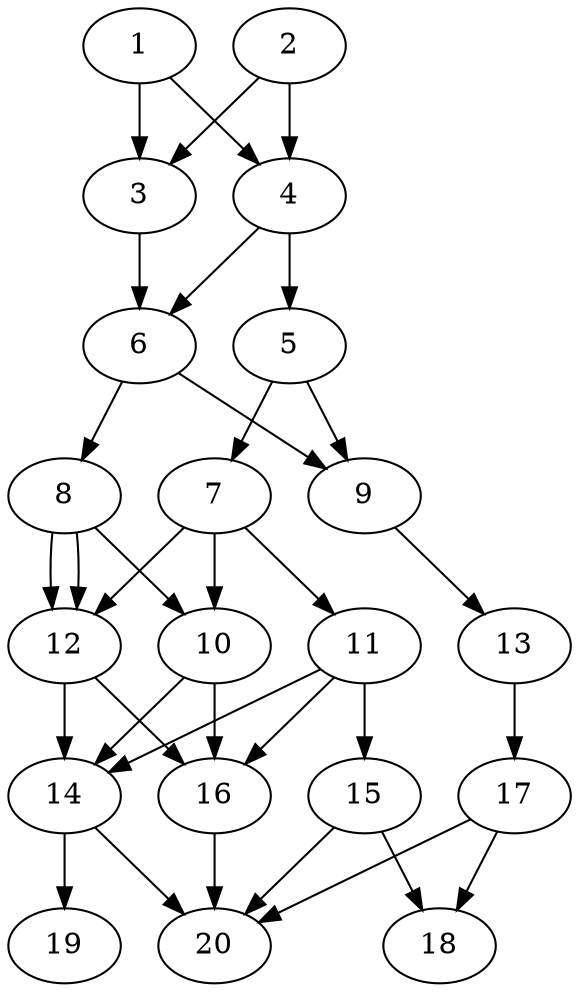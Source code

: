 // DAG automatically generated by daggen at Tue Jul 23 14:31:37 2019
// ./daggen --dot -n 20 --ccr 0.5 --fat 0.5 --regular 0.5 --density 0.8 --mindata 5242880 --maxdata 52428800 
digraph G {
  1 [size="35930112", alpha="0.07", expect_size="17965056"] 
  1 -> 3 [size ="17965056"]
  1 -> 4 [size ="17965056"]
  2 [size="71393280", alpha="0.08", expect_size="35696640"] 
  2 -> 3 [size ="35696640"]
  2 -> 4 [size ="35696640"]
  3 [size="60770304", alpha="0.07", expect_size="30385152"] 
  3 -> 6 [size ="30385152"]
  4 [size="85424128", alpha="0.03", expect_size="42712064"] 
  4 -> 5 [size ="42712064"]
  4 -> 6 [size ="42712064"]
  5 [size="80365568", alpha="0.20", expect_size="40182784"] 
  5 -> 7 [size ="40182784"]
  5 -> 9 [size ="40182784"]
  6 [size="16123904", alpha="0.10", expect_size="8061952"] 
  6 -> 8 [size ="8061952"]
  6 -> 9 [size ="8061952"]
  7 [size="92614656", alpha="0.17", expect_size="46307328"] 
  7 -> 10 [size ="46307328"]
  7 -> 11 [size ="46307328"]
  7 -> 12 [size ="46307328"]
  8 [size="32872448", alpha="0.04", expect_size="16436224"] 
  8 -> 10 [size ="16436224"]
  8 -> 12 [size ="16436224"]
  8 -> 12 [size ="16436224"]
  9 [size="36724736", alpha="0.04", expect_size="18362368"] 
  9 -> 13 [size ="18362368"]
  10 [size="70952960", alpha="0.17", expect_size="35476480"] 
  10 -> 14 [size ="35476480"]
  10 -> 16 [size ="35476480"]
  11 [size="53958656", alpha="0.04", expect_size="26979328"] 
  11 -> 14 [size ="26979328"]
  11 -> 15 [size ="26979328"]
  11 -> 16 [size ="26979328"]
  12 [size="85886976", alpha="0.12", expect_size="42943488"] 
  12 -> 14 [size ="42943488"]
  12 -> 16 [size ="42943488"]
  13 [size="27297792", alpha="0.08", expect_size="13648896"] 
  13 -> 17 [size ="13648896"]
  14 [size="60151808", alpha="0.03", expect_size="30075904"] 
  14 -> 19 [size ="30075904"]
  14 -> 20 [size ="30075904"]
  15 [size="75972608", alpha="0.19", expect_size="37986304"] 
  15 -> 18 [size ="37986304"]
  15 -> 20 [size ="37986304"]
  16 [size="74872832", alpha="0.20", expect_size="37436416"] 
  16 -> 20 [size ="37436416"]
  17 [size="26351616", alpha="0.09", expect_size="13175808"] 
  17 -> 18 [size ="13175808"]
  17 -> 20 [size ="13175808"]
  18 [size="10737664", alpha="0.07", expect_size="5368832"] 
  19 [size="27369472", alpha="0.06", expect_size="13684736"] 
  20 [size="46522368", alpha="0.15", expect_size="23261184"] 
}

